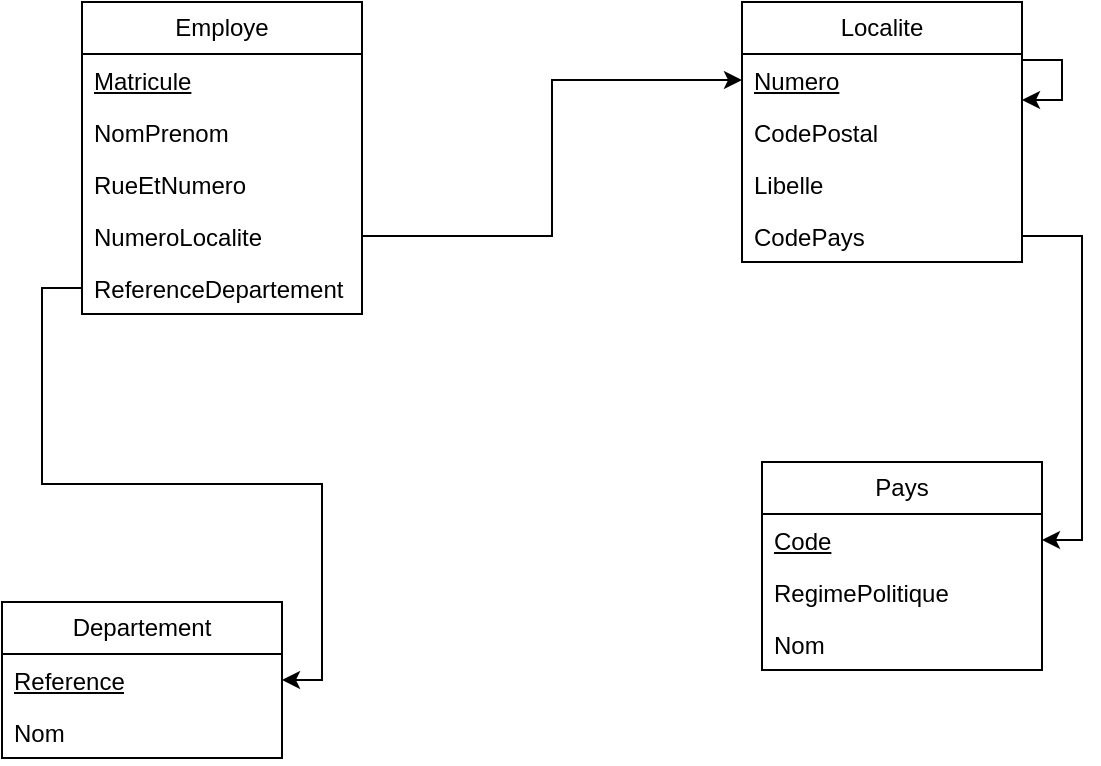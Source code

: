 <mxfile version="22.0.2" type="device">
  <diagram name="Page-1" id="kHLKozJI3aEunmX9L2z-">
    <mxGraphModel dx="1036" dy="606" grid="1" gridSize="10" guides="1" tooltips="1" connect="1" arrows="1" fold="1" page="1" pageScale="1" pageWidth="827" pageHeight="1169" math="0" shadow="0">
      <root>
        <mxCell id="0" />
        <mxCell id="1" parent="0" />
        <mxCell id="1GdquBJvFGH7d3Ii5ghy-1" value="Employe" style="swimlane;fontStyle=0;childLayout=stackLayout;horizontal=1;startSize=26;fillColor=none;horizontalStack=0;resizeParent=1;resizeParentMax=0;resizeLast=0;collapsible=1;marginBottom=0;whiteSpace=wrap;html=1;" vertex="1" parent="1">
          <mxGeometry x="190" y="150" width="140" height="156" as="geometry" />
        </mxCell>
        <mxCell id="1GdquBJvFGH7d3Ii5ghy-2" value="&lt;u&gt;Matricule&lt;/u&gt;" style="text;strokeColor=none;fillColor=none;align=left;verticalAlign=top;spacingLeft=4;spacingRight=4;overflow=hidden;rotatable=0;points=[[0,0.5],[1,0.5]];portConstraint=eastwest;whiteSpace=wrap;html=1;" vertex="1" parent="1GdquBJvFGH7d3Ii5ghy-1">
          <mxGeometry y="26" width="140" height="26" as="geometry" />
        </mxCell>
        <mxCell id="1GdquBJvFGH7d3Ii5ghy-3" value="NomPrenom" style="text;strokeColor=none;fillColor=none;align=left;verticalAlign=top;spacingLeft=4;spacingRight=4;overflow=hidden;rotatable=0;points=[[0,0.5],[1,0.5]];portConstraint=eastwest;whiteSpace=wrap;html=1;" vertex="1" parent="1GdquBJvFGH7d3Ii5ghy-1">
          <mxGeometry y="52" width="140" height="26" as="geometry" />
        </mxCell>
        <mxCell id="1GdquBJvFGH7d3Ii5ghy-4" value="RueEtNumero&lt;br&gt;" style="text;strokeColor=none;fillColor=none;align=left;verticalAlign=top;spacingLeft=4;spacingRight=4;overflow=hidden;rotatable=0;points=[[0,0.5],[1,0.5]];portConstraint=eastwest;whiteSpace=wrap;html=1;" vertex="1" parent="1GdquBJvFGH7d3Ii5ghy-1">
          <mxGeometry y="78" width="140" height="26" as="geometry" />
        </mxCell>
        <mxCell id="1GdquBJvFGH7d3Ii5ghy-18" value="NumeroLocalite" style="text;strokeColor=none;fillColor=none;align=left;verticalAlign=top;spacingLeft=4;spacingRight=4;overflow=hidden;rotatable=0;points=[[0,0.5],[1,0.5]];portConstraint=eastwest;whiteSpace=wrap;html=1;" vertex="1" parent="1GdquBJvFGH7d3Ii5ghy-1">
          <mxGeometry y="104" width="140" height="26" as="geometry" />
        </mxCell>
        <mxCell id="1GdquBJvFGH7d3Ii5ghy-20" value="ReferenceDepartement" style="text;strokeColor=none;fillColor=none;align=left;verticalAlign=top;spacingLeft=4;spacingRight=4;overflow=hidden;rotatable=0;points=[[0,0.5],[1,0.5]];portConstraint=eastwest;whiteSpace=wrap;html=1;" vertex="1" parent="1GdquBJvFGH7d3Ii5ghy-1">
          <mxGeometry y="130" width="140" height="26" as="geometry" />
        </mxCell>
        <mxCell id="1GdquBJvFGH7d3Ii5ghy-5" value="Localite" style="swimlane;fontStyle=0;childLayout=stackLayout;horizontal=1;startSize=26;fillColor=none;horizontalStack=0;resizeParent=1;resizeParentMax=0;resizeLast=0;collapsible=1;marginBottom=0;whiteSpace=wrap;html=1;" vertex="1" parent="1">
          <mxGeometry x="520" y="150" width="140" height="130" as="geometry" />
        </mxCell>
        <mxCell id="1GdquBJvFGH7d3Ii5ghy-6" value="&lt;u&gt;Numero&lt;/u&gt;" style="text;strokeColor=none;fillColor=none;align=left;verticalAlign=top;spacingLeft=4;spacingRight=4;overflow=hidden;rotatable=0;points=[[0,0.5],[1,0.5]];portConstraint=eastwest;whiteSpace=wrap;html=1;" vertex="1" parent="1GdquBJvFGH7d3Ii5ghy-5">
          <mxGeometry y="26" width="140" height="26" as="geometry" />
        </mxCell>
        <mxCell id="1GdquBJvFGH7d3Ii5ghy-7" value="CodePostal" style="text;strokeColor=none;fillColor=none;align=left;verticalAlign=top;spacingLeft=4;spacingRight=4;overflow=hidden;rotatable=0;points=[[0,0.5],[1,0.5]];portConstraint=eastwest;whiteSpace=wrap;html=1;" vertex="1" parent="1GdquBJvFGH7d3Ii5ghy-5">
          <mxGeometry y="52" width="140" height="26" as="geometry" />
        </mxCell>
        <mxCell id="1GdquBJvFGH7d3Ii5ghy-8" value="Libelle" style="text;strokeColor=none;fillColor=none;align=left;verticalAlign=top;spacingLeft=4;spacingRight=4;overflow=hidden;rotatable=0;points=[[0,0.5],[1,0.5]];portConstraint=eastwest;whiteSpace=wrap;html=1;" vertex="1" parent="1GdquBJvFGH7d3Ii5ghy-5">
          <mxGeometry y="78" width="140" height="26" as="geometry" />
        </mxCell>
        <mxCell id="1GdquBJvFGH7d3Ii5ghy-17" style="edgeStyle=orthogonalEdgeStyle;rounded=0;orthogonalLoop=1;jettySize=auto;html=1;" edge="1" parent="1GdquBJvFGH7d3Ii5ghy-5" source="1GdquBJvFGH7d3Ii5ghy-6" target="1GdquBJvFGH7d3Ii5ghy-6">
          <mxGeometry relative="1" as="geometry" />
        </mxCell>
        <mxCell id="1GdquBJvFGH7d3Ii5ghy-22" value="CodePays" style="text;strokeColor=none;fillColor=none;align=left;verticalAlign=top;spacingLeft=4;spacingRight=4;overflow=hidden;rotatable=0;points=[[0,0.5],[1,0.5]];portConstraint=eastwest;whiteSpace=wrap;html=1;" vertex="1" parent="1GdquBJvFGH7d3Ii5ghy-5">
          <mxGeometry y="104" width="140" height="26" as="geometry" />
        </mxCell>
        <mxCell id="1GdquBJvFGH7d3Ii5ghy-9" value="Departement" style="swimlane;fontStyle=0;childLayout=stackLayout;horizontal=1;startSize=26;fillColor=none;horizontalStack=0;resizeParent=1;resizeParentMax=0;resizeLast=0;collapsible=1;marginBottom=0;whiteSpace=wrap;html=1;" vertex="1" parent="1">
          <mxGeometry x="150" y="450" width="140" height="78" as="geometry" />
        </mxCell>
        <mxCell id="1GdquBJvFGH7d3Ii5ghy-10" value="&lt;u&gt;Reference&lt;/u&gt;" style="text;strokeColor=none;fillColor=none;align=left;verticalAlign=top;spacingLeft=4;spacingRight=4;overflow=hidden;rotatable=0;points=[[0,0.5],[1,0.5]];portConstraint=eastwest;whiteSpace=wrap;html=1;" vertex="1" parent="1GdquBJvFGH7d3Ii5ghy-9">
          <mxGeometry y="26" width="140" height="26" as="geometry" />
        </mxCell>
        <mxCell id="1GdquBJvFGH7d3Ii5ghy-11" value="Nom" style="text;strokeColor=none;fillColor=none;align=left;verticalAlign=top;spacingLeft=4;spacingRight=4;overflow=hidden;rotatable=0;points=[[0,0.5],[1,0.5]];portConstraint=eastwest;whiteSpace=wrap;html=1;" vertex="1" parent="1GdquBJvFGH7d3Ii5ghy-9">
          <mxGeometry y="52" width="140" height="26" as="geometry" />
        </mxCell>
        <mxCell id="1GdquBJvFGH7d3Ii5ghy-13" value="Pays" style="swimlane;fontStyle=0;childLayout=stackLayout;horizontal=1;startSize=26;fillColor=none;horizontalStack=0;resizeParent=1;resizeParentMax=0;resizeLast=0;collapsible=1;marginBottom=0;whiteSpace=wrap;html=1;" vertex="1" parent="1">
          <mxGeometry x="530" y="380" width="140" height="104" as="geometry" />
        </mxCell>
        <mxCell id="1GdquBJvFGH7d3Ii5ghy-14" value="&lt;u&gt;Code&lt;/u&gt;" style="text;strokeColor=none;fillColor=none;align=left;verticalAlign=top;spacingLeft=4;spacingRight=4;overflow=hidden;rotatable=0;points=[[0,0.5],[1,0.5]];portConstraint=eastwest;whiteSpace=wrap;html=1;" vertex="1" parent="1GdquBJvFGH7d3Ii5ghy-13">
          <mxGeometry y="26" width="140" height="26" as="geometry" />
        </mxCell>
        <mxCell id="1GdquBJvFGH7d3Ii5ghy-15" value="RegimePolitique" style="text;strokeColor=none;fillColor=none;align=left;verticalAlign=top;spacingLeft=4;spacingRight=4;overflow=hidden;rotatable=0;points=[[0,0.5],[1,0.5]];portConstraint=eastwest;whiteSpace=wrap;html=1;" vertex="1" parent="1GdquBJvFGH7d3Ii5ghy-13">
          <mxGeometry y="52" width="140" height="26" as="geometry" />
        </mxCell>
        <mxCell id="1GdquBJvFGH7d3Ii5ghy-16" value="Nom" style="text;strokeColor=none;fillColor=none;align=left;verticalAlign=top;spacingLeft=4;spacingRight=4;overflow=hidden;rotatable=0;points=[[0,0.5],[1,0.5]];portConstraint=eastwest;whiteSpace=wrap;html=1;" vertex="1" parent="1GdquBJvFGH7d3Ii5ghy-13">
          <mxGeometry y="78" width="140" height="26" as="geometry" />
        </mxCell>
        <mxCell id="1GdquBJvFGH7d3Ii5ghy-19" style="edgeStyle=orthogonalEdgeStyle;rounded=0;orthogonalLoop=1;jettySize=auto;html=1;entryX=0;entryY=0.5;entryDx=0;entryDy=0;" edge="1" parent="1" source="1GdquBJvFGH7d3Ii5ghy-18" target="1GdquBJvFGH7d3Ii5ghy-6">
          <mxGeometry relative="1" as="geometry" />
        </mxCell>
        <mxCell id="1GdquBJvFGH7d3Ii5ghy-21" style="edgeStyle=orthogonalEdgeStyle;rounded=0;orthogonalLoop=1;jettySize=auto;html=1;entryX=1;entryY=0.5;entryDx=0;entryDy=0;" edge="1" parent="1" source="1GdquBJvFGH7d3Ii5ghy-20" target="1GdquBJvFGH7d3Ii5ghy-10">
          <mxGeometry relative="1" as="geometry" />
        </mxCell>
        <mxCell id="1GdquBJvFGH7d3Ii5ghy-23" style="edgeStyle=orthogonalEdgeStyle;rounded=0;orthogonalLoop=1;jettySize=auto;html=1;entryX=1;entryY=0.5;entryDx=0;entryDy=0;" edge="1" parent="1" source="1GdquBJvFGH7d3Ii5ghy-22" target="1GdquBJvFGH7d3Ii5ghy-14">
          <mxGeometry relative="1" as="geometry" />
        </mxCell>
      </root>
    </mxGraphModel>
  </diagram>
</mxfile>
